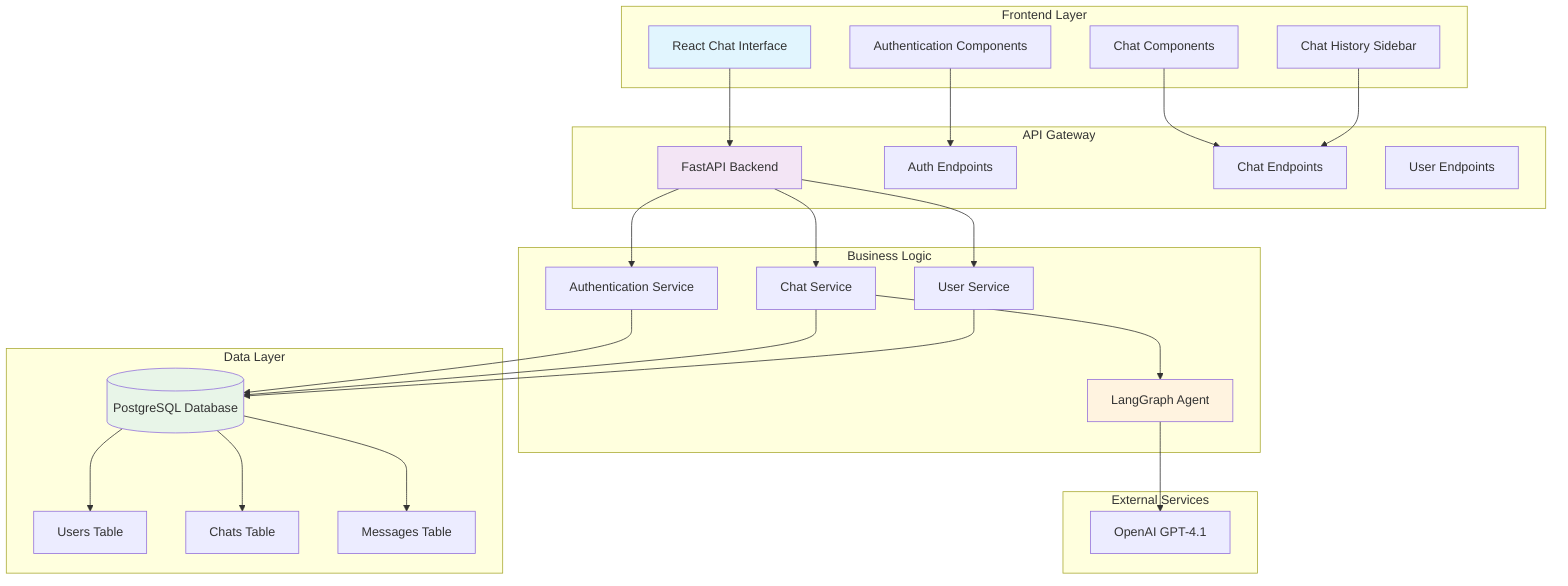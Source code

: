 graph TB
    subgraph "Frontend Layer"
        UI[React Chat Interface]
        Auth[Authentication Components]
        Chat[Chat Components]
        Sidebar[Chat History Sidebar]
    end
    
    subgraph "API Gateway"
        FastAPI[FastAPI Backend]
        AuthAPI[Auth Endpoints]
        ChatAPI[Chat Endpoints]
        UserAPI[User Endpoints]
    end
    
    subgraph "Business Logic"
        LangGraph[LangGraph Agent]
        ChatService[Chat Service]
        AuthService[Authentication Service]
        UserService[User Service]
    end
    
    subgraph "External Services"
        OpenAI[OpenAI GPT-4.1]
    end
    
    subgraph "Data Layer"
        PostgreSQL[(PostgreSQL Database)]
        UserTable[Users Table]
        ChatTable[Chats Table]
        MessageTable[Messages Table]
    end
    
    UI --> FastAPI
    Auth --> AuthAPI
    Chat --> ChatAPI
    Sidebar --> ChatAPI
    
    FastAPI --> AuthService
    FastAPI --> ChatService
    FastAPI --> UserService
    
    ChatService --> LangGraph
    LangGraph --> OpenAI
    
    AuthService --> PostgreSQL
    ChatService --> PostgreSQL
    UserService --> PostgreSQL
    
    PostgreSQL --> UserTable
    PostgreSQL --> ChatTable
    PostgreSQL --> MessageTable
    
    style UI fill:#e1f5fe
    style FastAPI fill:#f3e5f5
    style LangGraph fill:#fff3e0
    style PostgreSQL fill:#e8f5e8